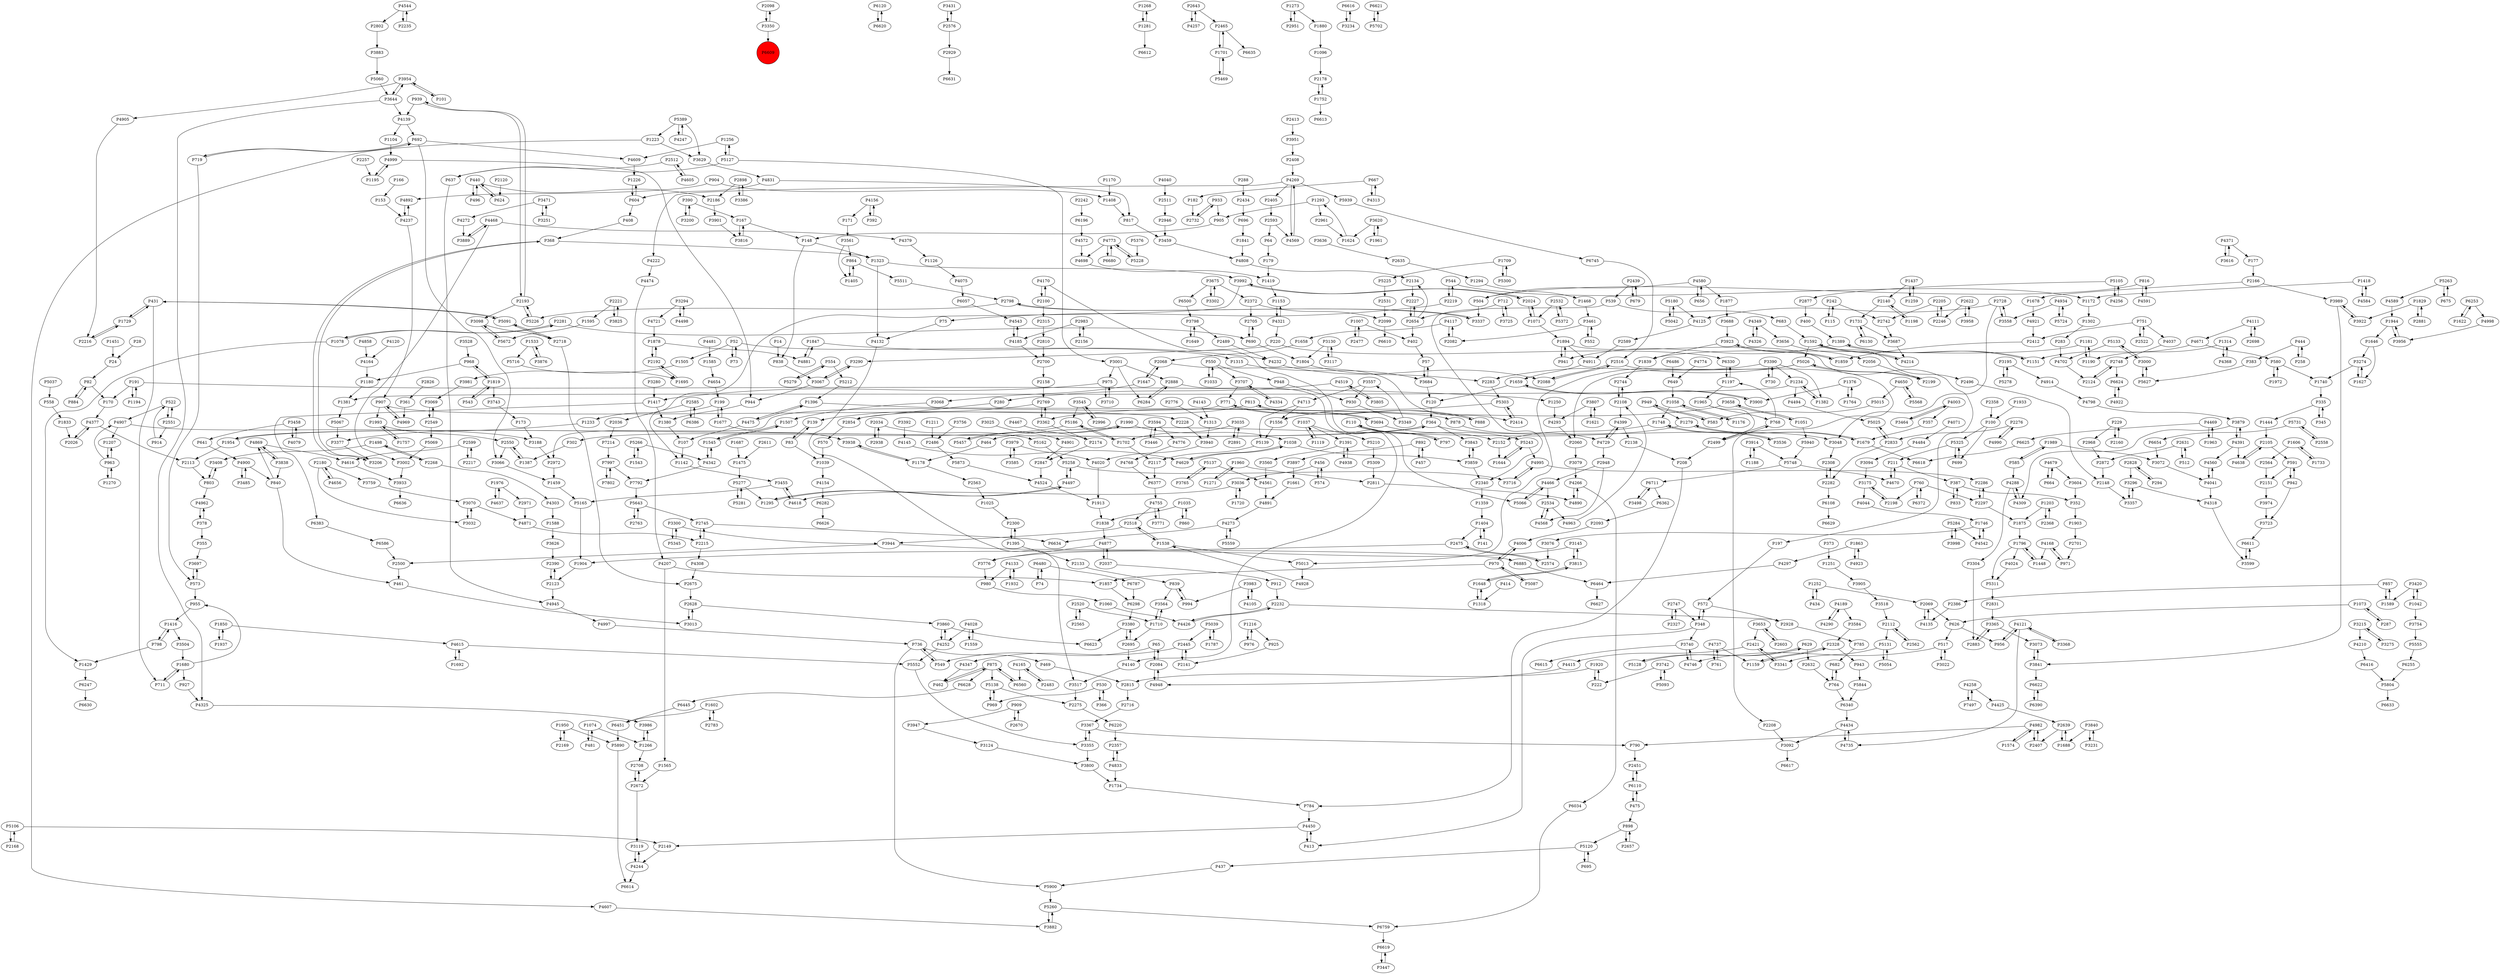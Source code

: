 digraph {
	P1498 -> P3408
	P4877 -> P2037
	P2358 -> P100
	P1687 -> P1475
	P4962 -> P378
	P1709 -> P5300
	P2098 -> P3350
	P1007 -> P2477
	P4143 -> P1313
	P3992 -> P2024
	P2961 -> P1624
	P2180 -> P4656
	P504 -> P3337
	P5568 -> P4650
	P1223 -> P3629
	P1007 -> P402
	P839 -> P994
	P4168 -> P971
	P1376 -> P1764
	P1252 -> P434
	P14 -> P838
	P768 -> P1197
	P4020 -> P1913
	P4561 -> P4891
	P3974 -> P3723
	P2728 -> P4125
	P2166 -> P3989
	P4140 -> P3517
	P4871 -> P2215
	P736 -> P549
	P4544 -> P2802
	P4222 -> P4474
	P2108 -> P4399
	P2169 -> P1950
	P481 -> P1074
	P3302 -> P3675
	P1894 -> P197
	P5260 -> P6759
	P335 -> P1444
	P2232 -> P2928
	P1993 -> P1757
	P3464 -> P4003
	P1731 -> P6130
	P5087 -> P970
	P1404 -> P141
	P3754 -> P5555
	P4117 -> P1658
	P898 -> P2657
	P6298 -> P3380
	P1877 -> P3688
	P2551 -> P914
	P5026 -> P2060
	P2888 -> P6284
	P3504 -> P1680
	P1042 -> P3754
	P1416 -> P3504
	P4755 -> P3771
	P3594 -> P3446
	P1878 -> P2192
	P6885 -> P6464
	P3274 -> P1627
	P4349 -> P4326
	P2744 -> P2108
	P1710 -> P2695
	P6120 -> P6620
	P5131 -> P5054
	P4650 -> P5568
	P912 -> P2232
	P4997 -> P736
	P544 -> P1172
	P4637 -> P1976
	P4237 -> P907
	P4347 -> P462
	P888 -> P813
	P1622 -> P6253
	P1734 -> P784
	P1256 -> P4609
	P5716 -> P1695
	P6624 -> P4922
	P220 -> P3290
	P4798 -> P3879
	P390 -> P167
	P1729 -> P431
	P994 -> P839
	P4735 -> P4434
	P626 -> P956
	P2565 -> P2520
	P1960 -> P2811
	P4481 -> P1585
	P2268 -> P1498
	P2340 -> P1359
	P2124 -> P2748
	P1259 -> P1437
	P294 -> P2828
	P4524 -> P1913
	P3742 -> P5093
	P949 -> P583
	P949 -> P1279
	P2445 -> P2141
	P3455 -> P5165
	P1857 -> P6298
	P2520 -> P2565
	P3688 -> P3923
	P3390 -> P5013
	P3251 -> P3471
	P357 -> P1679
	P4168 -> P1448
	P1659 -> P3900
	P1748 -> P2152
	P3938 -> P1178
	P2599 -> P4616
	P4773 -> P5228
	P573 -> P3697
	P387 -> P833
	P2551 -> P522
	P4170 -> P2100
	P1234 -> P1382
	P302 -> P1387
	P930 -> P3349
	P3124 -> P3800
	P2123 -> P2390
	P469 -> P2815
	P1417 -> P1380
	P5066 -> P4466
	P4145 -> P4629
	P4037 -> P2748
	P6611 -> P3599
	P1382 -> P1234
	P6220 -> P2357
	P4475 -> P107
	P5552 -> P3355
	P798 -> P1416
	P3922 -> P3989
	P1405 -> P864
	P522 -> P4907
	P771 -> P2972
	P580 -> P1972
	P288 -> P2434
	P2282 -> P2308
	P712 -> P3725
	P390 -> P3200
	P4273 -> P6634
	P7214 -> P7997
	P585 -> P4288
	P3431 -> P2576
	P3001 -> P6284
	P1252 -> P2069
	P1268 -> P1281
	P4755 -> P2518
	P2672 -> P2708
	P2113 -> P803
	P5105 -> P4256
	P3001 -> P2888
	P5015 -> P583
	P2611 -> P1475
	P1178 -> P2563
	P1448 -> P1796
	P4185 -> P2700
	P6282 -> P6626
	P82 -> P170
	P624 -> P440
	P1796 -> P1448
	P2747 -> P348
	P4572 -> P4698
	P2105 -> P591
	P3882 -> P5260
	P4170 -> P5066
	P366 -> P530
	P1533 -> P5716
	P191 -> P1250
	P4475 -> P1396
	P2451 -> P6110
	P3710 -> P975
	P4945 -> P4997
	P909 -> P2670
	P2654 -> P2227
	P3035 -> P2891
	P1602 -> P2783
	P3069 -> P2549
	P695 -> P5120
	P4892 -> P4237
	P335 -> P345
	P7997 -> P7792
	P1073 -> P287
	P5162 -> P5258
	P3594 -> P4776
	P3471 -> P4272
	P5731 -> P2558
	P2215 -> P4308
	P6445 -> P6451
	P3807 -> P1621
	P1847 -> P4881
	P4774 -> P649
	P3771 -> P4755
	P2708 -> P2672
	P3798 -> P1649
	P3840 -> P3231
	P2034 -> P2938
	P2718 -> P2675
	P2216 -> P1729
	P197 -> P572
	P1990 -> P1038
	P6390 -> P6622
	P573 -> P955
	P690 -> P1804
	P2972 -> P1459
	P1748 -> P3536
	P1649 -> P3798
	P7997 -> P7802
	P444 -> P383
	P4982 -> P2407
	P3859 -> P2340
	P6383 -> P6586
	P4580 -> P1877
	P4391 -> P3879
	P3022 -> P517
	P6628 -> P6445
	P2439 -> P679
	P1170 -> P1408
	P1035 -> P860
	P3653 -> P2421
	P570 -> P1039
	P1709 -> P5225
	P4877 -> P3776
	P3725 -> P712
	P892 -> P457
	P1595 -> P5672
	P2558 -> P5731
	P2308 -> P2282
	P2763 -> P5643
	P1176 -> P1058
	P968 -> P1180
	P402 -> P57
	P3420 -> P1589
	P2465 -> P1701
	P1545 -> P4342
	P943 -> P5844
	P1226 -> P604
	P4321 -> P220
	P683 -> P1592
	P1416 -> P798
	P6480 -> P74
	P790 -> P2451
	P1223 -> P4607
	P5210 -> P5309
	P3485 -> P4900
	P768 -> P2499
	P2698 -> P4111
	P3743 -> P173
	P2205 -> P2742
	P3838 -> P4869
	P3215 -> P4210
	P4326 -> P4349
	P970 -> P4006
	P348 -> P3740
	P2174 -> P2847
	P878 -> P4729
	P211 -> P387
	P2888 -> P4140
	P692 -> P719
	P1624 -> P1293
	P948 -> P930
	P4003 -> P357
	P6711 -> P3498
	P167 -> P3816
	P1313 -> P3940
	P1538 -> P5013
	P5309 -> P2811
	P220 -> P6330
	P1878 -> P4881
	P1408 -> P817
	P5165 -> P1904
	P591 -> P942
	P4468 -> P3889
	P1074 -> P1266
	P2550 -> P3066
	P2716 -> P3367
	P5106 -> P2168
	P1592 -> P5026
	P110 -> P797
	P3350 -> P2098
	P4679 -> P3604
	P3740 -> P4746
	P5093 -> P3742
	P3561 -> P864
	P2414 -> P5303
	P2516 -> P2208
	P5180 -> P4125
	P6625 -> P6618
	P4469 -> P6625
	P1976 -> P4637
	P1648 -> P3815
	P258 -> P444
	P6622 -> P6390
	P2585 -> P6386
	P2520 -> P1710
	P3989 -> P3841
	P5225 -> P2531
	P4121 -> P3368
	P4121 -> P956
	P1954 -> P364
	P6480 -> P6787
	P2439 -> P539
	P2883 -> P3365
	P73 -> P52
	P5091 -> P431
	P3392 -> P4145
	P4006 -> P970
	P437 -> P5900
	P1302 -> P283
	P2407 -> P4982
	P2276 -> P2833
	P3280 -> P1417
	P1273 -> P2951
	P364 -> P3048
	P1606 -> P1733
	P4075 -> P6057
	P4189 -> P3584
	P3296 -> P3357
	P1903 -> P2701
	P2037 -> P4877
	P182 -> P2732
	P2180 -> P3759
	P3446 -> P3594
	P1417 -> P6383
	P1035 -> P1838
	P558 -> P1833
	P6377 -> P4755
	P1037 -> P1391
	P2372 -> P2099
	P4497 -> P5258
	P2140 -> P1731
	P4721 -> P1878
	P1507 -> P1545
	P6560 -> P875
	P6616 -> P3234
	P4670 -> P211
	P2675 -> P2628
	P3859 -> P3843
	P2315 -> P2810
	P4469 -> P1963
	P1920 -> P222
	P2872 -> P2148
	P6057 -> P4543
	P2357 -> P4833
	P3368 -> P4121
	P4969 -> P907
	P4467 -> P2174
	P6196 -> P4572
	P2971 -> P4871
	P2728 -> P3558
	P1256 -> P5127
	P3905 -> P3518
	P2328 -> P1159
	P816 -> P4591
	P368 -> P1323
	P5303 -> P1556
	P2802 -> P3883
	P6253 -> P1622
	P6680 -> P4773
	P5133 -> P4702
	P1702 -> P5186
	P355 -> P3697
	P1731 -> P3687
	P3130 -> P1804
	P1819 -> P3743
	P3365 -> P3073
	P4273 -> P5559
	P2327 -> P2747
	P939 -> P2193
	P387 -> P352
	P4297 -> P6464
	P816 -> P504
	P3117 -> P3130
	P5042 -> P5180
	P4776 -> P4768
	P3067 -> P944
	P2099 -> P6610
	P4266 -> P4890
	P2603 -> P3653
	P4105 -> P3983
	P2654 -> P2134
	P3954 -> P101
	P5284 -> P4542
	P6372 -> P760
	P2297 -> P1875
	P4391 -> P4638
	P4999 -> P1195
	P3658 -> P3362
	P3716 -> P4995
	P3900 -> P1659
	P2134 -> P2227
	P5627 -> P3000
	P2854 -> P570
	P2512 -> P4605
	P2489 -> P4232
	P3461 -> P552
	P1746 -> P4542
	P1216 -> P976
	P3675 -> P6500
	P1505 -> P3981
	P1829 -> P2881
	P1389 -> P1151
	P3616 -> P4371
	P4041 -> P4560
	P1692 -> P4615
	P1678 -> P4921
	P626 -> P517
	P2705 -> P690
	P1894 -> P941
	P4833 -> P1734
	P1961 -> P3620
	P440 -> P496
	P4125 -> P2589
	P5844 -> P6340
	P3079 -> P4266
	P892 -> P3897
	P3951 -> P2408
	P719 -> P573
	P6255 -> P5804
	P4120 -> P4164
	P5258 -> P4497
	P3545 -> P2996
	P1658 -> P2068
	P1606 -> P2564
	P1295 -> P4497
	P65 -> P549
	P4773 -> P6680
	P2549 -> P3069
	P378 -> P4962
	P1565 -> P2672
	P461 -> P3013
	P2217 -> P2599
	P364 -> P3843
	P3992 -> P1142
	P52 -> P1505
	P5748 -> P6711
	P74 -> P6480
	P3094 -> P3175
	P208 -> P784
	P2563 -> P1025
	P2628 -> P3860
	P5900 -> P5260
	P1680 -> P711
	P4544 -> P2235
	P191 -> P1194
	P2631 -> P512
	P52 -> P73
	P3684 -> P120
	P2798 -> P3337
	P629 -> P2632
	P2828 -> P294
	P1468 -> P3461
	P1096 -> P2178
	P5511 -> P2798
	P1559 -> P4028
	P4342 -> P7792
	P83 -> P139
	P1875 -> P1796
	P3979 -> P3585
	P4325 -> P3986
	P3175 -> P4044
	P2486 -> P5873
	P4713 -> P1556
	P1498 -> P2268
	P4568 -> P2534
	P4474 -> P4207
	P2593 -> P64
	P4934 -> P3558
	P583 -> P949
	P2776 -> P1313
	P1701 -> P2465
	P1060 -> P4426
	P760 -> P2297
	P4468 -> P3002
	P2574 -> P2475
	P4269 -> P4222
	P5091 -> P2718
	P3002 -> P3933
	P5228 -> P4773
	P4269 -> P5939
	P907 -> P4969
	P904 -> P4892
	P5243 -> P4995
	P2898 -> P3386
	P2140 -> P1198
	P2622 -> P3958
	P4591 -> P816
	P3274 -> P1740
	P5281 -> P5277
	P2576 -> P3431
	P2193 -> P3098
	P5105 -> P2877
	P171 -> P3561
	P1037 -> P1119
	P3983 -> P994
	P2701 -> P971
	P4858 -> P4164
	P3707 -> P4334
	P2593 -> P4569
	P4132 -> P3517
	P5277 -> P5281
	P550 -> P948
	P5724 -> P4934
	P4609 -> P1226
	P2483 -> P4165
	P2635 -> P1294
	P2589 -> P4911
	P1197 -> P1965
	P2632 -> P764
	P942 -> P591
	P4258 -> P4425
	P550 -> P1033
	P761 -> P4737
	P4881 -> P1847
	P1677 -> P199
	P1679 -> P1279
	P4040 -> P2511
	P3032 -> P3070
	P3367 -> P3355
	P543 -> P1819
	P6654 -> P3072
	P1920 -> P2815
	P857 -> P2386
	P4165 -> P6560
	P1180 -> P1381
	P3897 -> P1661
	P3694 -> P5243
	P2421 -> P3341
	P3940 -> P4020
	P1894 -> P4911
	P400 -> P1389
	P1294 -> P1468
	P1437 -> P1259
	P3914 -> P5748
	P3815 -> P1648
	P2268 -> P4303
	P4041 -> P4318
	P2386 -> P4135
	P7497 -> P4258
	P3958 -> P2622
	P5939 -> P6745
	P2500 -> P461
	P1058 -> P1748
	P817 -> P3459
	P3653 -> P2603
	P100 -> P5325
	P2372 -> P2705
	P1989 -> P3072
	P4247 -> P5389
	P784 -> P4450
	P4928 -> P1538
	P3584 -> P2328
	P1538 -> P2518
	P6253 -> P4998
	P5106 -> P2149
	P3195 -> P4914
	P3066 -> P1459
	P2193 -> P939
	P1543 -> P5266
	P1648 -> P1318
	P522 -> P2551
	P1451 -> P24
	P3215 -> P3275
	P1126 -> P4075
	P2208 -> P3092
	P4111 -> P2698
	P3073 -> P3841
	P2562 -> P2112
	P2769 -> P139
	P4434 -> P3092
	P5026 -> P2283
	P2328 -> P943
	P434 -> P1252
	P1293 -> P905
	P2198 -> P3175
	P2192 -> P1695
	P153 -> P4237
	P1104 -> P4999
	P1181 -> P1190
	P682 -> P764
	P3377 -> P3206
	P2405 -> P2593
	P4938 -> P1391
	P2024 -> P1071
	P1033 -> P550
	P2228 -> P3940
	P3956 -> P1944
	P4607 -> P3882
	P4905 -> P2216
	P3025 -> P4901
	P2082 -> P4117
	P3687 -> P4214
	P4028 -> P4252
	P110 -> P2152
	P4494 -> P5025
	P2877 -> P400
	P1592 -> P2496
	P1323 -> P4132
	P3765 -> P5137
	P1592 -> P4214
	P3825 -> P2221
	P5120 -> P695
	P6586 -> P2500
	P898 -> P5120
	P5804 -> P6633
	P3740 -> P6615
	P3098 -> P5672
	P287 -> P1073
	P3518 -> P2112
	P1585 -> P4654
	P1266 -> P3986
	P4293 -> P2060
	P3901 -> P3816
	P4808 -> P2134
	P1545 -> P1507
	P4907 -> P3188
	P3675 -> P2372
	P2100 -> P2315
	P813 -> P888
	P2670 -> P909
	P5389 -> P3629
	P2242 -> P6196
	P4269 -> P2405
	P5139 -> P2117
	P3068 -> P1507
	P6130 -> P1731
	P2576 -> P2929
	P970 -> P1857
	P3206 -> P368
	P1796 -> P5311
	P875 -> P6628
	P3296 -> P4318
	P2024 -> P3992
	P4111 -> P4671
	P2628 -> P3013
	P2068 -> P1647
	P803 -> P3408
	P4569 -> P4269
	P222 -> P1920
	P4210 -> P6416
	P1404 -> P2475
	P2996 -> P3545
	P4901 -> P2847
	P120 -> P364
	P6711 -> P6362
	P4982 -> P790
	P2695 -> P4140
	P378 -> P355
	P2518 -> P3944
	P1944 -> P3956
	P4434 -> P4735
	P1829 -> P3922
	P4003 -> P3464
	P904 -> P1408
	P115 -> P242
	P5555 -> P6255
	P2518 -> P1538
	P166 -> P153
	P5069 -> P3002
	P280 -> P2854
	P1181 -> P1839
	P2639 -> P2407
	P4156 -> P171
	P679 -> P2439
	P3390 -> P1382
	P4729 -> P2948
	P1680 -> P927
	P2550 -> P1387
	P5300 -> P1709
	P2276 -> P4990
	P3599 -> P6611
	P6619 -> P3447
	P2186 -> P3901
	P1972 -> P580
	P3067 -> P3290
	P969 -> P5138
	P1989 -> P585
	P2060 -> P3079
	P5672 -> P3098
	P5940 -> P5748
	P4914 -> P4798
	P75 -> P4132
	P1190 -> P1181
	P5873 -> P4524
	P1211 -> P2486
	P4133 -> P1932
	P3188 -> P2972
	P1315 -> P3684
	P530 -> P969
	P2219 -> P544
	P667 -> P182
	P760 -> P2198
	P2748 -> P6624
	P6110 -> P475
	P1234 -> P4494
	P2108 -> P2744
	P3560 -> P4561
	P1203 -> P2368
	P4044 -> P1746
	P554 -> P5279
	P3048 -> P2308
	P3195 -> P5278
	P2946 -> P3459
	P1646 -> P3274
	P604 -> P1226
	P574 -> P456
	P3620 -> P1624
	P2088 -> P2516
	P3838 -> P840
	P3986 -> P1266
	P840 -> P461
	P3954 -> P4905
	P1574 -> P4982
	P1074 -> P481
	P1804 -> P2283
	P1250 -> P4293
	P1234 -> P1381
	P1746 -> P3076
	P2534 -> P4963
	P6110 -> P2451
	P2084 -> P65
	P4729 -> P4399
	P52 -> P1315
	P364 -> P1954
	P4244 -> P3119
	P6330 -> P1197
	P3362 -> P2769
	P4232 -> P2088
	P3883 -> P5060
	P2056 -> P2199
	P1037 -> P5210
	P4519 -> P3805
	P5133 -> P3000
	P4257 -> P2643
	P1039 -> P4154
	P2227 -> P2654
	P440 -> P2186
	P408 -> P368
	P3458 -> P4079
	P1937 -> P1850
	P199 -> P1677
	P6745 -> P2516
	P1251 -> P3905
	P3564 -> P1710
	P875 -> P462
	P3234 -> P6616
	P2221 -> P1595
	P5469 -> P1701
	P141 -> P1404
	P1965 -> P768
	P2300 -> P1395
	P1963 -> P4469
	P5060 -> P3644
	P414 -> P1318
	P3981 -> P3069
	P1153 -> P4321
	P4995 -> P3716
	P4117 -> P2082
	P2745 -> P6634
	P2123 -> P4945
	P2120 -> P624
	P4256 -> P5105
	P5243 -> P1644
	P914 -> P522
	P179 -> P1419
	P6759 -> P6619
	P4266 -> P6034
	P3707 -> P771
	P1960 -> P1271
	P2881 -> P1829
	P4214 -> P1592
	P6621 -> P5702
	P1880 -> P1096
	P1071 -> P1894
	P1216 -> P925
	P4650 -> P5015
	P1661 -> P4891
	P2026 -> P4377
	P907 -> P1993
	P860 -> P1035
	P5026 -> P2199
	P2105 -> P4638
	P242 -> P2742
	P496 -> P440
	P3923 -> P1839
	P907 -> P2228
	P909 -> P3947
	P3341 -> P2421
	P3013 -> P2628
	P101 -> P3954
	P5278 -> P3195
	P1396 -> P4475
	P1602 -> P6451
	P3000 -> P5133
	P2445 -> P4347
	P3944 -> P6885
	P857 -> P1589
	P3889 -> P4468
	P4768 -> P6377
	P3357 -> P3296
	P4139 -> P692
	P550 -> P3707
	P83 -> P1039
	P5702 -> P6621
	P4638 -> P2105
	P82 -> P884
	P1419 -> P1153
	P1740 -> P335
	P5372 -> P2532
	P2408 -> P4269
	P649 -> P1058
	P5260 -> P3882
	P1418 -> P4584
	P4831 -> P817
	P4024 -> P5311
	P2149 -> P4244
	P4963 -> P2108
	P3355 -> P3367
	P3558 -> P2728
	P4371 -> P177
	P2639 -> P1688
	P1195 -> P4999
	P2412 -> P1859
	P1680 -> P955
	P2156 -> P2983
	P1752 -> P6613
	P1932 -> P4133
	P667 -> P4313
	P3805 -> P4519
	P5559 -> P4273
	P1025 -> P2300
	P4313 -> P667
	P3798 -> P2489
	P1178 -> P3938
	P5186 -> P302
	P3200 -> P390
	P4399 -> P2138
	P2810 -> P2700
	P3807 -> P4293
	P456 -> P574
	P3536 -> P1748
	P2297 -> P2286
	P6386 -> P2585
	P440 -> P624
	P1293 -> P2961
	P65 -> P2084
	P3658 -> P1051
	P177 -> P2166
	P475 -> P898
	P692 -> P4609
	P5389 -> P1223
	P1078 -> P1429
	P4679 -> P664
	P2421 -> P4415
	P4342 -> P1545
	P4318 -> P3599
	P3644 -> P4325
	P3684 -> P57
	P2531 -> P2099
	P4990 -> P2276
	P4207 -> P1857
	P2549 -> P5069
	P2215 -> P2745
	P4616 -> P3933
	P348 -> P572
	P2826 -> P361
	P3076 -> P2574
	P1207 -> P963
	P475 -> P6110
	P3860 -> P6623
	P2631 -> P2872
	P3979 -> P4020
	P3604 -> P352
	P939 -> P4139
	P2695 -> P3380
	P3498 -> P6711
	P1954 -> P2113
	P3944 -> P2500
	P457 -> P892
	P4165 -> P2483
	P751 -> P2412
	P4702 -> P2124
	P1395 -> P2133
	P4288 -> P3304
	P3119 -> P4244
	P760 -> P6372
	P2100 -> P4170
	P3145 -> P3776
	P1051 -> P5940
	P2833 -> P2282
	P348 -> P413
	P1318 -> P1648
	P1729 -> P2216
	P3365 -> P2883
	P4258 -> P7497
	P4164 -> P1180
	P3362 -> P2174
	P1993 -> P2550
	P1038 -> P4629
	P2833 -> P5025
	P2281 -> P1078
	P6247 -> P6630
	P5131 -> P3341
	P2983 -> P4185
	P1556 -> P5139
	P813 -> P2854
	P3275 -> P3215
	P3035 -> P1702
	P5279 -> P554
	P4252 -> P3860
	P1279 -> P464
	P1787 -> P5039
	P905 -> P148
	P4377 -> P2113
	P2148 -> P3357
	P5138 -> P2275
	P1859 -> P3923
	P1159 -> P2328
	P933 -> P2732
	P4900 -> P840
	P1904 -> P2123
	P4998 -> P3956
	P1720 -> P3036
	P2728 -> P3048
	P1701 -> P5469
	P368 -> P3206
	P373 -> P1251
	P3557 -> P4713
	P554 -> P5212
	P4121 -> P4735
	P2742 -> P3687
	P4589 -> P1944
	P530 -> P366
	P4921 -> P2412
	P1695 -> P2192
	P4629 -> P1038
	P2951 -> P1273
	P5137 -> P4561
	P3294 -> P4721
	P3000 -> P5627
	P199 -> P1233
	P764 -> P6340
	P2496 -> P2148
	P2151 -> P3974
	P4244 -> P6614
	P730 -> P3390
	P944 -> P1380
	P4189 -> P4290
	P1197 -> P6330
	P3675 -> P3302
	P3636 -> P2635
	P4071 -> P4484
	P2221 -> P3825
	P751 -> P4037
	P3459 -> P4808
	P2084 -> P4948
	P2831 -> P3365
	P963 -> P4907
	P3471 -> P3251
	P2117 -> P6377
	P3300 -> P5345
	P2948 -> P4466
	P2180 -> P3032
	P544 -> P2219
	P3742 -> P222
	P4907 -> P1207
	P5263 -> P4589
	P1194 -> P191
	P3694 -> P771
	P3561 -> P1405
	P3072 -> P4041
	P751 -> P2522
	P464 -> P1178
	P2138 -> P208
	P2983 -> P2156
	P4948 -> P2084
	P2499 -> P208
	P139 -> P83
	P2465 -> P6635
	P170 -> P4377
	P7802 -> P7997
	P1380 -> P107
	P1976 -> P2971
	P690 -> P2705
	P1271 -> P1960
	P4466 -> P2534
	P1314 -> P4368
	P3367 -> P790
	P833 -> P387
	P1323 -> P3992
	P1270 -> P963
	P4671 -> P1151
	P1391 -> P4938
	P5263 -> P675
	P2112 -> P2562
	P2732 -> P933
	P4133 -> P980
	P4309 -> P4288
	P3380 -> P2695
	P4560 -> P4041
	P3092 -> P6617
	P1819 -> P543
	P1588 -> P3626
	P173 -> P3188
	P1071 -> P2024
	P2564 -> P2151
	P3876 -> P1533
	P3989 -> P3922
	P3629 -> P4831
	P968 -> P1819
	P3304 -> P2883
	P7792 -> P5643
	P4922 -> P6624
	P6340 -> P4434
	P3355 -> P3800
	P803 -> P4962
	P345 -> P335
	P2275 -> P6220
	P3626 -> P2390
	P1990 -> P5457
	P1702 -> P2117
	P980 -> P1060
	P5643 -> P2763
	P3455 -> P4618
	P976 -> P1216
	P2654 -> P402
	P3759 -> P3070
	P1863 -> P4297
	P637 -> P4945
	P4618 -> P3455
	P431 -> P5091
	P517 -> P3022
	P4450 -> P2149
	P572 -> P2928
	P1389 -> P941
	P2585 -> P2036
	P1038 -> P3859
	P2160 -> P229
	P3656 -> P2056
	P2257 -> P1195
	P4656 -> P2180
	P1078 -> P2281
	P875 -> P5138
	P1621 -> P3807
	P2783 -> P1602
	P283 -> P4702
	P3840 -> P1688
	P3843 -> P3859
	P549 -> P736
	P456 -> P3036
	P4869 -> P4616
	P1841 -> P4808
	P3860 -> P4252
	P517 -> P4746
	P4615 -> P5552
	P2928 -> P785
	P383 -> P5627
	P1863 -> P4923
	P2036 -> P7214
	P3294 -> P4498
	P5325 -> P699
	P1850 -> P4615
	P2037 -> P912
	P6451 -> P5890
	P3517 -> P2275
	P1437 -> P2140
	P5127 -> P637
	P4654 -> P199
	P864 -> P5511
	P580 -> P1740
	P975 -> P1417
	P167 -> P148
	P4426 -> P2232
	P2828 -> P3296
	P242 -> P115
	P4399 -> P4729
	P2141 -> P2445
	P2747 -> P2327
	P4773 -> P4698
	P2700 -> P2158
	P4999 -> P944
	P6034 -> P6759
	P191 -> P170
	P4349 -> P3656
	P5376 -> P5228
	P2477 -> P1007
	P970 -> P5087
	P1647 -> P3068
	P1119 -> P1037
	P5039 -> P1787
	P5643 -> P2745
	P6108 -> P6629
	P4237 -> P4892
	P1151 -> P1389
	P1475 -> P5277
	P3815 -> P3145
	P3879 -> P4309
	P4371 -> P3616
	P2219 -> P75
	P3098 -> P2718
	P3776 -> P980
	P712 -> P2654
	P229 -> P2968
	P3620 -> P1961
	P971 -> P4168
	P696 -> P1841
	P5748 -> P4670
	P5266 -> P1543
	P3914 -> P1188
	P5120 -> P437
	P431 -> P1729
	P5258 -> P3716
	P2499 -> P768
	P4737 -> P761
	P2532 -> P5372
	P1188 -> P3914
	P1679 -> P6618
	P699 -> P5325
	P875 -> P6560
	P6362 -> P2093
	P3723 -> P6611
	P3644 -> P3954
	P2390 -> P2123
	P6284 -> P2888
	P3923 -> P1859
	P5037 -> P558
	P955 -> P1416
	P736 -> P469
	P798 -> P1429
	P5180 -> P5042
	P4269 -> P4569
	P975 -> P3710
	P2968 -> P2872
	P5311 -> P2831
	P3130 -> P3117
	P1042 -> P3420
	P3557 -> P930
	P1757 -> P1993
	P1644 -> P5243
	P5039 -> P2445
	P1950 -> P2169
	P5226 -> P2193
	P1764 -> P1376
	P352 -> P1903
	P4698 -> P1419
	P3337 -> P2798
	P4833 -> P2357
	P2672 -> P3119
	P5890 -> P6614
	P5266 -> P4342
	P148 -> P838
	P6416 -> P5804
	P4079 -> P3458
	P5025 -> P2833
	P4995 -> P2286
	P3998 -> P5284
	P1051 -> P3658
	P5137 -> P3765
	P884 -> P82
	P2948 -> P4568
	P4497 -> P1295
	P1381 -> P5067
	P1429 -> P6247
	P4466 -> P5066
	P3175 -> P2198
	P4498 -> P3294
	P1933 -> P100
	P3800 -> P1734
	P444 -> P258
	P2205 -> P2246
	P5067 -> P3377
	P3420 -> P1042
	P4831 -> P604
	P24 -> P82
	P3458 -> P641
	P3697 -> P573
	P2069 -> P626
	P2599 -> P2217
	P4377 -> P2026
	P4584 -> P1418
	P3841 -> P6622
	P2622 -> P2246
	P1627 -> P3274
	P3585 -> P3979
	P2898 -> P2186
	P3036 -> P1720
	P5284 -> P3998
	P2192 -> P1878
	P3933 -> P6636
	P1688 -> P2639
	P3036 -> P4618
	P840 -> P4869
	P4185 -> P4543
	P4605 -> P2512
	P1847 -> P4232
	P1733 -> P1606
	P2413 -> P3951
	P1659 -> P120
	P229 -> P2160
	P1965 -> P2499
	P4139 -> P1104
	P4391 -> P4560
	P4303 -> P1588
	P4321 -> P1153
	P797 -> P110
	P57 -> P3684
	P3947 -> P3124
	P1589 -> P857
	P771 -> P3694
	P1833 -> P2026
	P392 -> P4156
	P2748 -> P2124
	P2168 -> P5106
	P2246 -> P2205
	P4135 -> P2069
	P5325 -> P211
	P1459 -> P5165
	P462 -> P875
	P839 -> P3564
	P6486 -> P649
	P1819 -> P968
	P1396 -> P878
	P4252 -> P5552
	P4869 -> P3838
	P4288 -> P4309
	P3386 -> P2898
	P100 -> P699
	P2532 -> P1071
	P552 -> P3461
	P512 -> P2631
	P2643 -> P2465
	P3816 -> P167
	P5127 -> P3001
	P107 -> P1142
	P2283 -> P5303
	P572 -> P348
	P3954 -> P3644
	P1142 -> P3455
	P4290 -> P4189
	P4154 -> P6282
	P4543 -> P4185
	P3001 -> P975
	P3408 -> P803
	P3390 -> P730
	P1058 -> P1176
	P1314 -> P1190
	P4207 -> P1565
	P4934 -> P5724
	P3879 -> P4391
	P838 -> P3067
	P963 -> P1207
	P3380 -> P6623
	P764 -> P682
	P2511 -> P2946
	P2235 -> P4544
	P2199 -> P5026
	P4713 -> P5139
	P3841 -> P3073
	P4334 -> P3707
	P1838 -> P4877
	P3545 -> P5186
	P2434 -> P696
	P4542 -> P1746
	P4415 -> P4948
	P3290 -> P3067
	P5013 -> P4928
	P2643 -> P4257
	P3145 -> P3815
	P5127 -> P1256
	P6620 -> P6120
	P2516 -> P2088
	P5212 -> P1396
	P864 -> P1405
	P28 -> P24
	P148 -> P1323
	P4911 -> P1659
	P5389 -> P4247
	P4982 -> P1574
	P2718 -> P5091
	P2368 -> P1203
	P2938 -> P2034
	P4580 -> P656
	P2475 -> P2574
	P2178 -> P1752
	P629 -> P5128
	P4468 -> P4379
	P2534 -> P4568
	P927 -> P4325
	P1677 -> P3938
	P4484 -> P3094
	P1950 -> P5890
	P3528 -> P968
	P1266 -> P2708
	P361 -> P4969
	P1198 -> P2140
	P2166 -> P1678
	P2034 -> P5162
	P4580 -> P504
	P2798 -> P5226
	P5303 -> P2414
	P5186 -> P1702
	P2769 -> P3362
	P4450 -> P413
	P5457 -> P1990
	P2158 -> P2769
	P1387 -> P2550
	P1395 -> P2300
	P2282 -> P6108
	P2286 -> P2297
	P2811 -> P4890
	P2929 -> P6631
	P3983 -> P4105
	P656 -> P4580
	P4272 -> P3889
	P4156 -> P392
	P1646 -> P1627
	P1710 -> P3564
	P4746 -> P3740
	P942 -> P3723
	P4379 -> P1126
	P2847 -> P4524
	P1359 -> P1404
	P3756 -> P2486
	P692 -> P3066
	P4368 -> P1314
	P1533 -> P3876
	P4900 -> P3485
	P5345 -> P3300
	P1281 -> P6612
	P4615 -> P1692
	P2068 -> P2414
	P736 -> P5900
	P3644 -> P4139
	P2232 -> P4426
	P539 -> P683
	P431 -> P711
	P1233 -> P3377
	P675 -> P5263
	P3350 -> P6609
	P4890 -> P4266
	P4519 -> P280
	P3349 -> P3557
	P2522 -> P751
	P4923 -> P1863
	P963 -> P1270
	P1172 -> P1302
	P2657 -> P898
	P1281 -> P1268
	P2475 -> P1904
	P3461 -> P2082
	P4425 -> P2639
	P1279 -> P1679
	P1752 -> P2178
	P1273 -> P1880
	P2193 -> P5226
	P4671 -> P580
	P1391 -> P3560
	P2112 -> P5131
	P2093 -> P4006
	P1647 -> P2068
	P64 -> P179
	P3070 -> P3032
	P3231 -> P3840
	P6500 -> P3798
	P6464 -> P6627
	P933 -> P905
	P2815 -> P2716
	P1839 -> P2744
	P3390 -> P1234
	P4028 -> P1559
	P6787 -> P6298
	P1944 -> P1646
	P3447 -> P6619
	P1203 -> P1875
	P719 -> P692
	P5128 -> P629
	P1418 -> P1172
	P925 -> P2141
	P5277 -> P1295
	P2152 -> P1644
	P211 -> P4670
	P2745 -> P2215
	P2512 -> P637
	P591 -> P2151
	P1850 -> P1937
	P3070 -> P4871
	P5138 -> P969
	P4737 -> P1159
	P5054 -> P5131
	P956 -> P4121
	P413 -> P4450
	P711 -> P1680
	P2133 -> P839
	P604 -> P408
	P2891 -> P3035
	P1444 -> P2105
	P2069 -> P4135
	P664 -> P4679
	P641 -> P4900
	P585 -> P1989
	P1376 -> P3900
	P4891 -> P4273
	P5731 -> P6654
	P785 -> P682
	P2281 -> P690
	P941 -> P1894
	P1073 -> P626
	P539 -> P2340
	P1796 -> P4024
	P4308 -> P2675
	P3300 -> P3944
	P1913 -> P1838
	P6609 [shape=circle]
	P6609 [style=filled]
	P6609 [fillcolor=red]
}